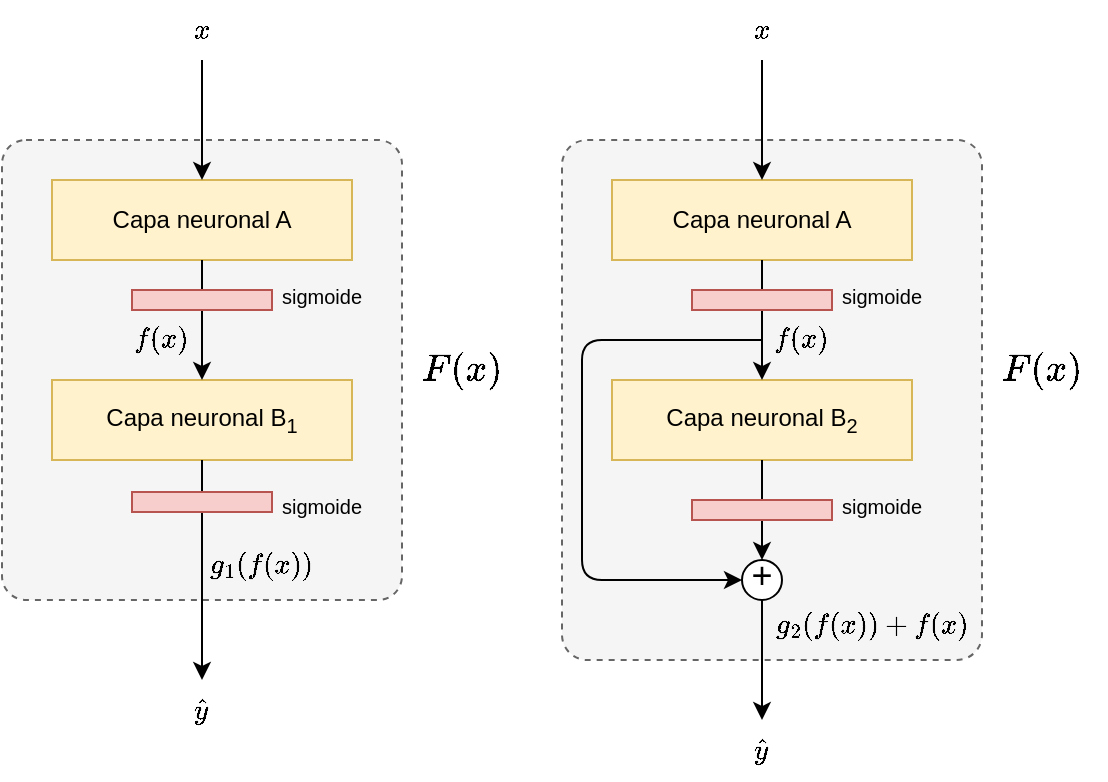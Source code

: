 <mxfile version="22.1.2" type="device">
  <diagram name="Página-1" id="oyBXIp9vdDEHU0Cq-gpI">
    <mxGraphModel dx="768" dy="582" grid="1" gridSize="10" guides="1" tooltips="1" connect="1" arrows="1" fold="1" page="1" pageScale="1" pageWidth="827" pageHeight="1169" math="1" shadow="0">
      <root>
        <mxCell id="0" />
        <mxCell id="1" parent="0" />
        <mxCell id="6iIm_1Vea6l-Vbj0AM6x-1" value="" style="rounded=1;whiteSpace=wrap;html=1;dashed=1;fillColor=#f5f5f5;fontColor=#333333;strokeColor=#666666;arcSize=6;imageHeight=24;" vertex="1" parent="1">
          <mxGeometry x="160" y="160" width="200" height="230" as="geometry" />
        </mxCell>
        <mxCell id="6iIm_1Vea6l-Vbj0AM6x-2" value="&lt;font style=&quot;font-size: 12px;&quot;&gt;Capa neuronal A&lt;/font&gt;" style="rounded=0;whiteSpace=wrap;html=1;fillColor=#fff2cc;strokeColor=#d6b656;" vertex="1" parent="1">
          <mxGeometry x="185" y="180" width="150" height="40" as="geometry" />
        </mxCell>
        <mxCell id="6iIm_1Vea6l-Vbj0AM6x-3" value="&lt;font style=&quot;font-size: 12px;&quot;&gt;Capa neuronal B&lt;sub&gt;1&lt;/sub&gt;&lt;/font&gt;" style="rounded=0;whiteSpace=wrap;html=1;fillColor=#fff2cc;strokeColor=#d6b656;" vertex="1" parent="1">
          <mxGeometry x="185" y="280" width="150" height="40" as="geometry" />
        </mxCell>
        <mxCell id="6iIm_1Vea6l-Vbj0AM6x-7" value="" style="endArrow=classic;html=1;rounded=0;exitX=0.5;exitY=1;exitDx=0;exitDy=0;entryX=0.5;entryY=0;entryDx=0;entryDy=0;" edge="1" parent="1" source="6iIm_1Vea6l-Vbj0AM6x-2" target="6iIm_1Vea6l-Vbj0AM6x-3">
          <mxGeometry width="50" height="50" relative="1" as="geometry">
            <mxPoint x="390" y="270" as="sourcePoint" />
            <mxPoint x="440" y="220" as="targetPoint" />
          </mxGeometry>
        </mxCell>
        <mxCell id="6iIm_1Vea6l-Vbj0AM6x-4" value="" style="rounded=0;whiteSpace=wrap;html=1;fillColor=#f8cecc;strokeColor=#b85450;" vertex="1" parent="1">
          <mxGeometry x="225" y="235" width="70" height="10" as="geometry" />
        </mxCell>
        <mxCell id="6iIm_1Vea6l-Vbj0AM6x-8" value="&lt;font style=&quot;font-size: 10px;&quot;&gt;sigmoide&lt;/font&gt;" style="text;html=1;strokeColor=none;fillColor=none;align=center;verticalAlign=middle;whiteSpace=wrap;rounded=0;" vertex="1" parent="1">
          <mxGeometry x="295" y="223" width="50" height="30" as="geometry" />
        </mxCell>
        <mxCell id="6iIm_1Vea6l-Vbj0AM6x-9" value="" style="endArrow=classic;html=1;rounded=0;exitX=0.5;exitY=1;exitDx=0;exitDy=0;" edge="1" parent="1" source="6iIm_1Vea6l-Vbj0AM6x-3">
          <mxGeometry width="50" height="50" relative="1" as="geometry">
            <mxPoint x="390" y="270" as="sourcePoint" />
            <mxPoint x="260" y="430" as="targetPoint" />
          </mxGeometry>
        </mxCell>
        <mxCell id="6iIm_1Vea6l-Vbj0AM6x-10" value="" style="endArrow=classic;html=1;rounded=0;entryX=0.5;entryY=0;entryDx=0;entryDy=0;" edge="1" parent="1" target="6iIm_1Vea6l-Vbj0AM6x-2">
          <mxGeometry width="50" height="50" relative="1" as="geometry">
            <mxPoint x="260" y="120" as="sourcePoint" />
            <mxPoint x="440" y="220" as="targetPoint" />
          </mxGeometry>
        </mxCell>
        <mxCell id="6iIm_1Vea6l-Vbj0AM6x-5" value="" style="rounded=0;whiteSpace=wrap;html=1;fillColor=#f8cecc;strokeColor=#b85450;" vertex="1" parent="1">
          <mxGeometry x="225" y="336" width="70" height="10" as="geometry" />
        </mxCell>
        <mxCell id="6iIm_1Vea6l-Vbj0AM6x-11" value="&lt;font style=&quot;font-size: 10px;&quot;&gt;sigmoide&lt;/font&gt;" style="text;html=1;strokeColor=none;fillColor=none;align=center;verticalAlign=middle;whiteSpace=wrap;rounded=0;" vertex="1" parent="1">
          <mxGeometry x="295" y="328" width="50" height="30" as="geometry" />
        </mxCell>
        <mxCell id="6iIm_1Vea6l-Vbj0AM6x-12" value="$$f(x)$$" style="text;html=1;strokeColor=none;fillColor=none;align=center;verticalAlign=middle;whiteSpace=wrap;rounded=0;" vertex="1" parent="1">
          <mxGeometry x="210" y="245" width="60" height="30" as="geometry" />
        </mxCell>
        <mxCell id="6iIm_1Vea6l-Vbj0AM6x-13" value="$$g_1(f(x))$$" style="text;html=1;strokeColor=none;fillColor=none;align=center;verticalAlign=middle;whiteSpace=wrap;rounded=0;" vertex="1" parent="1">
          <mxGeometry x="260" y="358" width="60" height="30" as="geometry" />
        </mxCell>
        <mxCell id="6iIm_1Vea6l-Vbj0AM6x-14" value="$$x$$" style="text;html=1;strokeColor=none;fillColor=none;align=center;verticalAlign=middle;whiteSpace=wrap;rounded=0;" vertex="1" parent="1">
          <mxGeometry x="230" y="90" width="60" height="30" as="geometry" />
        </mxCell>
        <mxCell id="6iIm_1Vea6l-Vbj0AM6x-30" value="" style="rounded=1;whiteSpace=wrap;html=1;dashed=1;fillColor=#f5f5f5;fontColor=#333333;strokeColor=#666666;arcSize=6;imageHeight=24;" vertex="1" parent="1">
          <mxGeometry x="440" y="160" width="210" height="260" as="geometry" />
        </mxCell>
        <mxCell id="6iIm_1Vea6l-Vbj0AM6x-31" value="&lt;font style=&quot;font-size: 12px;&quot;&gt;Capa neuronal A&lt;/font&gt;" style="rounded=0;whiteSpace=wrap;html=1;fillColor=#fff2cc;strokeColor=#d6b656;" vertex="1" parent="1">
          <mxGeometry x="465" y="180" width="150" height="40" as="geometry" />
        </mxCell>
        <mxCell id="6iIm_1Vea6l-Vbj0AM6x-32" value="&lt;font style=&quot;font-size: 12px;&quot;&gt;Capa neuronal B&lt;sub&gt;2&lt;/sub&gt;&lt;/font&gt;" style="rounded=0;whiteSpace=wrap;html=1;fillColor=#fff2cc;strokeColor=#d6b656;" vertex="1" parent="1">
          <mxGeometry x="465" y="280" width="150" height="40" as="geometry" />
        </mxCell>
        <mxCell id="6iIm_1Vea6l-Vbj0AM6x-33" value="" style="endArrow=classic;html=1;rounded=0;exitX=0.5;exitY=1;exitDx=0;exitDy=0;entryX=0.5;entryY=0;entryDx=0;entryDy=0;" edge="1" parent="1" source="6iIm_1Vea6l-Vbj0AM6x-31" target="6iIm_1Vea6l-Vbj0AM6x-32">
          <mxGeometry width="50" height="50" relative="1" as="geometry">
            <mxPoint x="670" y="270" as="sourcePoint" />
            <mxPoint x="720" y="220" as="targetPoint" />
          </mxGeometry>
        </mxCell>
        <mxCell id="6iIm_1Vea6l-Vbj0AM6x-34" value="" style="rounded=0;whiteSpace=wrap;html=1;fillColor=#f8cecc;strokeColor=#b85450;" vertex="1" parent="1">
          <mxGeometry x="505" y="235" width="70" height="10" as="geometry" />
        </mxCell>
        <mxCell id="6iIm_1Vea6l-Vbj0AM6x-35" value="&lt;font style=&quot;font-size: 10px;&quot;&gt;sigmoide&lt;/font&gt;" style="text;html=1;strokeColor=none;fillColor=none;align=center;verticalAlign=middle;whiteSpace=wrap;rounded=0;" vertex="1" parent="1">
          <mxGeometry x="575" y="223" width="50" height="30" as="geometry" />
        </mxCell>
        <mxCell id="6iIm_1Vea6l-Vbj0AM6x-36" value="" style="endArrow=classic;html=1;rounded=0;exitX=0.5;exitY=1;exitDx=0;exitDy=0;" edge="1" parent="1" source="6iIm_1Vea6l-Vbj0AM6x-32">
          <mxGeometry width="50" height="50" relative="1" as="geometry">
            <mxPoint x="670" y="270" as="sourcePoint" />
            <mxPoint x="540" y="370" as="targetPoint" />
          </mxGeometry>
        </mxCell>
        <mxCell id="6iIm_1Vea6l-Vbj0AM6x-37" value="" style="endArrow=classic;html=1;rounded=0;entryX=0.5;entryY=0;entryDx=0;entryDy=0;" edge="1" parent="1" target="6iIm_1Vea6l-Vbj0AM6x-31">
          <mxGeometry width="50" height="50" relative="1" as="geometry">
            <mxPoint x="540" y="120" as="sourcePoint" />
            <mxPoint x="720" y="220" as="targetPoint" />
          </mxGeometry>
        </mxCell>
        <mxCell id="6iIm_1Vea6l-Vbj0AM6x-38" value="" style="rounded=0;whiteSpace=wrap;html=1;fillColor=#f8cecc;strokeColor=#b85450;" vertex="1" parent="1">
          <mxGeometry x="505" y="340" width="70" height="10" as="geometry" />
        </mxCell>
        <mxCell id="6iIm_1Vea6l-Vbj0AM6x-39" value="&lt;font style=&quot;font-size: 10px;&quot;&gt;sigmoide&lt;/font&gt;" style="text;html=1;strokeColor=none;fillColor=none;align=center;verticalAlign=middle;whiteSpace=wrap;rounded=0;" vertex="1" parent="1">
          <mxGeometry x="575" y="328" width="50" height="30" as="geometry" />
        </mxCell>
        <mxCell id="6iIm_1Vea6l-Vbj0AM6x-40" value="$$f(x)$$" style="text;html=1;strokeColor=none;fillColor=none;align=center;verticalAlign=middle;whiteSpace=wrap;rounded=0;" vertex="1" parent="1">
          <mxGeometry x="530" y="245" width="60" height="30" as="geometry" />
        </mxCell>
        <mxCell id="6iIm_1Vea6l-Vbj0AM6x-41" value="$$g_2(f(x))+f(x)$$" style="text;html=1;strokeColor=none;fillColor=none;align=center;verticalAlign=middle;whiteSpace=wrap;rounded=0;" vertex="1" parent="1">
          <mxGeometry x="565" y="388" width="60" height="30" as="geometry" />
        </mxCell>
        <mxCell id="6iIm_1Vea6l-Vbj0AM6x-42" value="$$x$$" style="text;html=1;strokeColor=none;fillColor=none;align=center;verticalAlign=middle;whiteSpace=wrap;rounded=0;" vertex="1" parent="1">
          <mxGeometry x="510" y="90" width="60" height="30" as="geometry" />
        </mxCell>
        <mxCell id="6iIm_1Vea6l-Vbj0AM6x-46" value="" style="endArrow=classic;html=1;rounded=1;entryX=0;entryY=0.5;entryDx=0;entryDy=0;" edge="1" parent="1" target="6iIm_1Vea6l-Vbj0AM6x-47">
          <mxGeometry width="50" height="50" relative="1" as="geometry">
            <mxPoint x="540" y="260" as="sourcePoint" />
            <mxPoint x="400" y="470" as="targetPoint" />
            <Array as="points">
              <mxPoint x="450" y="260" />
              <mxPoint x="450" y="380" />
            </Array>
          </mxGeometry>
        </mxCell>
        <mxCell id="6iIm_1Vea6l-Vbj0AM6x-47" value="" style="ellipse;whiteSpace=wrap;html=1;aspect=fixed;" vertex="1" parent="1">
          <mxGeometry x="530" y="370" width="20" height="20" as="geometry" />
        </mxCell>
        <mxCell id="6iIm_1Vea6l-Vbj0AM6x-48" value="" style="endArrow=classic;html=1;rounded=0;exitX=0.5;exitY=1;exitDx=0;exitDy=0;" edge="1" parent="1" source="6iIm_1Vea6l-Vbj0AM6x-47">
          <mxGeometry width="50" height="50" relative="1" as="geometry">
            <mxPoint x="360" y="350" as="sourcePoint" />
            <mxPoint x="540" y="450" as="targetPoint" />
          </mxGeometry>
        </mxCell>
        <mxCell id="6iIm_1Vea6l-Vbj0AM6x-49" value="&lt;font style=&quot;font-size: 18px;&quot;&gt;+&lt;/font&gt;" style="text;html=1;strokeColor=none;fillColor=none;align=center;verticalAlign=middle;whiteSpace=wrap;rounded=0;" vertex="1" parent="1">
          <mxGeometry x="530" y="368" width="20" height="20" as="geometry" />
        </mxCell>
        <mxCell id="6iIm_1Vea6l-Vbj0AM6x-50" value="$$\hat{y}$$" style="text;html=1;strokeColor=none;fillColor=none;align=center;verticalAlign=middle;whiteSpace=wrap;rounded=0;" vertex="1" parent="1">
          <mxGeometry x="245" y="430" width="30" height="30" as="geometry" />
        </mxCell>
        <mxCell id="6iIm_1Vea6l-Vbj0AM6x-53" value="$$\hat{y}$$" style="text;html=1;strokeColor=none;fillColor=none;align=center;verticalAlign=middle;whiteSpace=wrap;rounded=0;" vertex="1" parent="1">
          <mxGeometry x="525" y="450" width="30" height="30" as="geometry" />
        </mxCell>
        <mxCell id="6iIm_1Vea6l-Vbj0AM6x-55" value="&lt;font style=&quot;font-size: 16px;&quot;&gt;$$F(x)$$&lt;/font&gt;" style="text;html=1;strokeColor=none;fillColor=none;align=center;verticalAlign=middle;whiteSpace=wrap;rounded=0;" vertex="1" parent="1">
          <mxGeometry x="360" y="260" width="60" height="30" as="geometry" />
        </mxCell>
        <mxCell id="6iIm_1Vea6l-Vbj0AM6x-56" value="&lt;font style=&quot;font-size: 16px;&quot;&gt;$$F(x)$$&lt;/font&gt;" style="text;html=1;strokeColor=none;fillColor=none;align=center;verticalAlign=middle;whiteSpace=wrap;rounded=0;" vertex="1" parent="1">
          <mxGeometry x="650" y="260" width="60" height="30" as="geometry" />
        </mxCell>
      </root>
    </mxGraphModel>
  </diagram>
</mxfile>
